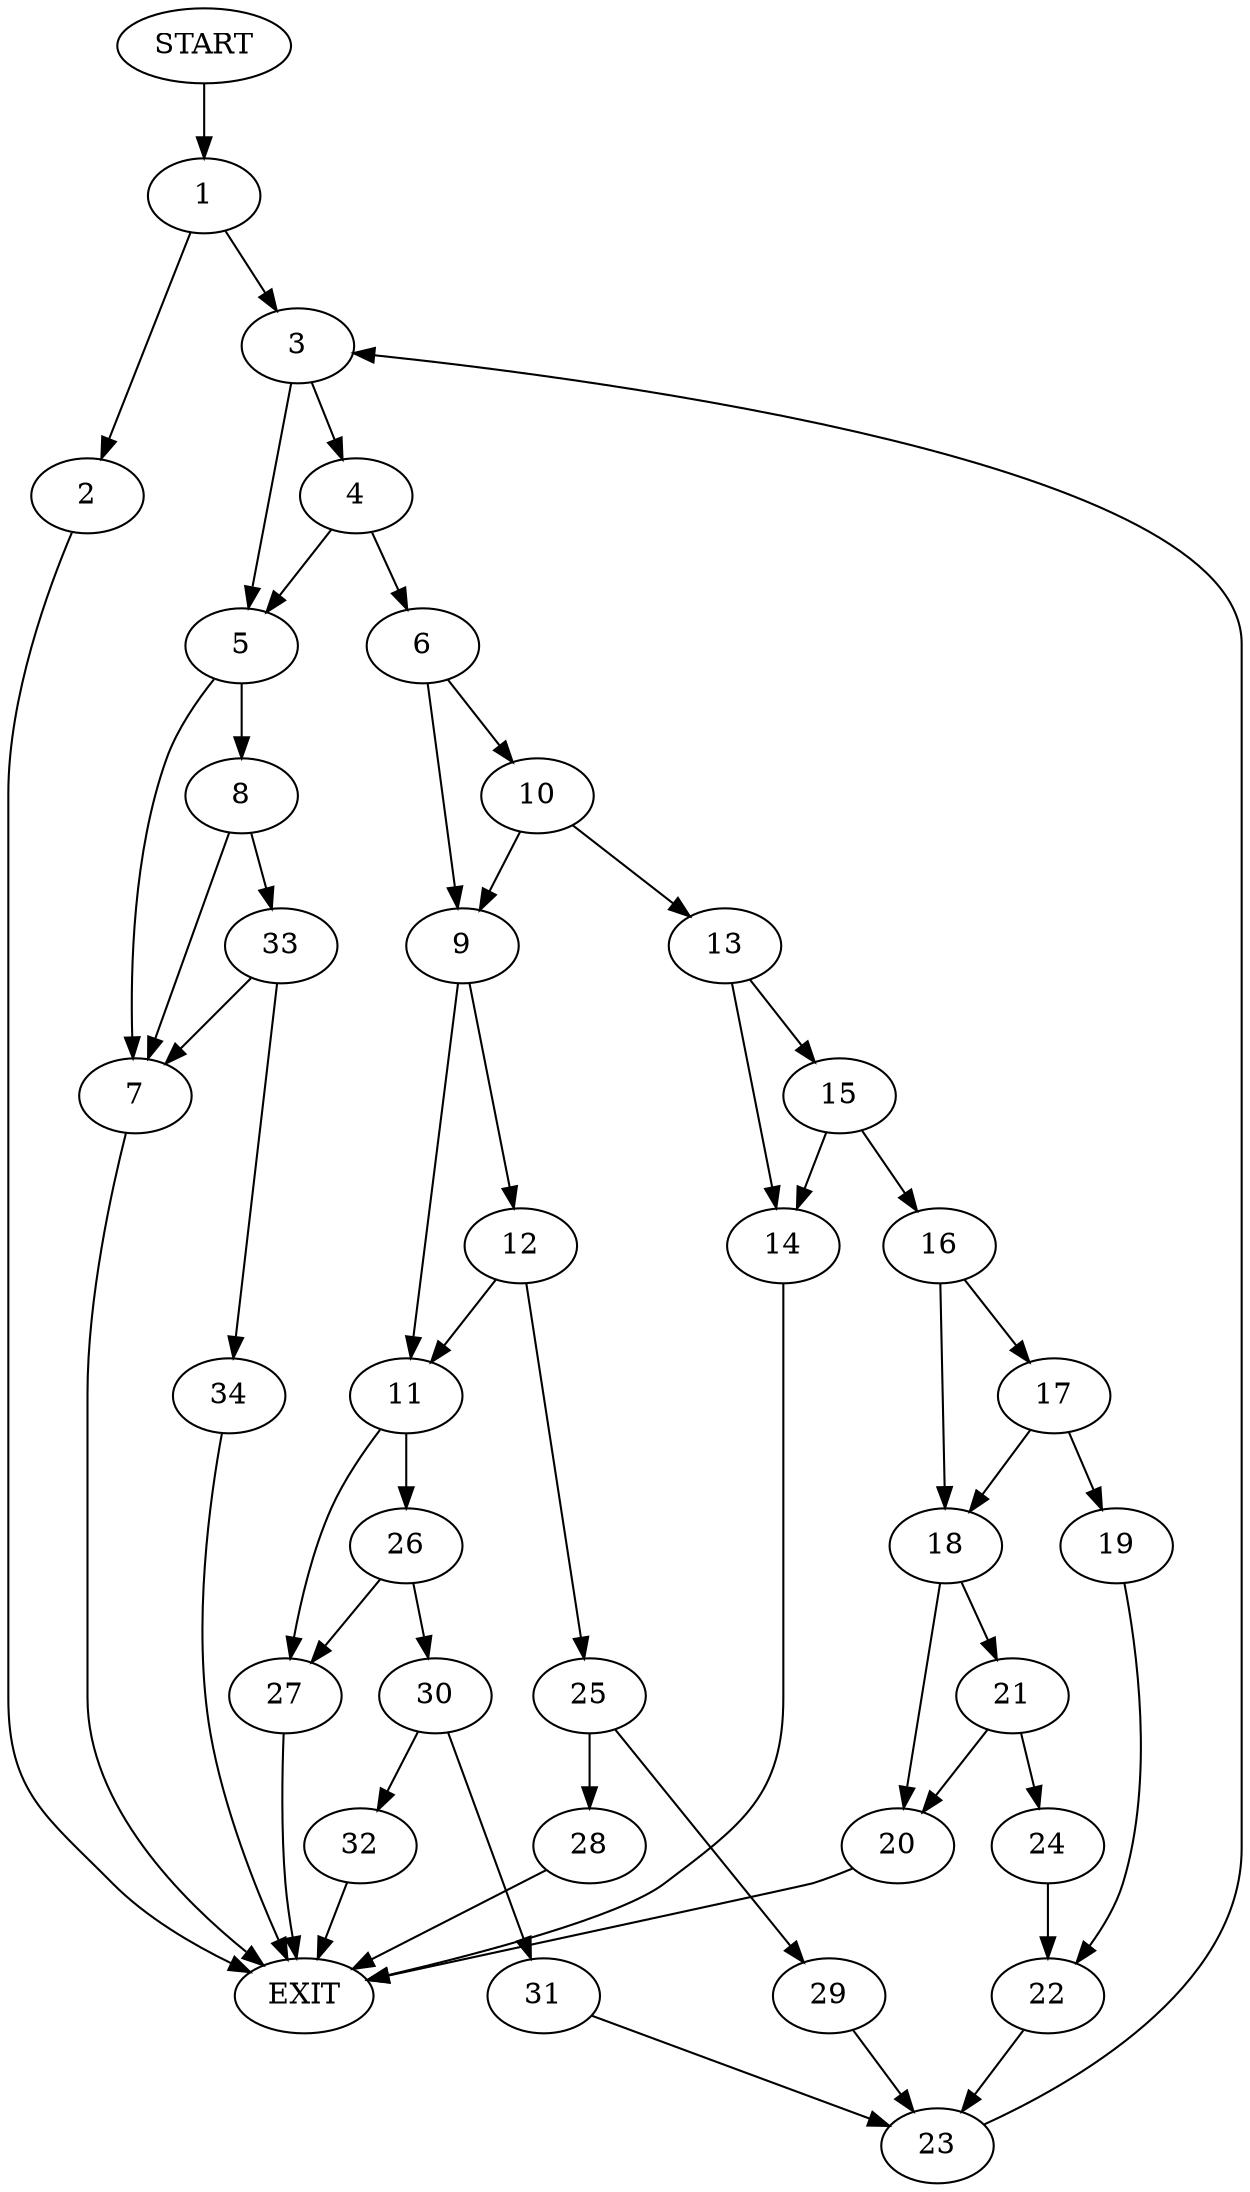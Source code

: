 digraph {
0 [label="START"]
35 [label="EXIT"]
0 -> 1
1 -> 2
1 -> 3
3 -> 4
3 -> 5
2 -> 35
4 -> 5
4 -> 6
5 -> 7
5 -> 8
6 -> 9
6 -> 10
9 -> 11
9 -> 12
10 -> 13
10 -> 9
13 -> 14
13 -> 15
15 -> 14
15 -> 16
14 -> 35
16 -> 17
16 -> 18
17 -> 18
17 -> 19
18 -> 20
18 -> 21
19 -> 22
22 -> 23
20 -> 35
21 -> 20
21 -> 24
24 -> 22
23 -> 3
12 -> 11
12 -> 25
11 -> 26
11 -> 27
25 -> 28
25 -> 29
28 -> 35
29 -> 23
27 -> 35
26 -> 27
26 -> 30
30 -> 31
30 -> 32
32 -> 35
31 -> 23
8 -> 7
8 -> 33
7 -> 35
33 -> 7
33 -> 34
34 -> 35
}
